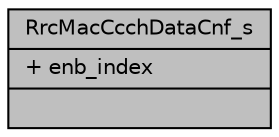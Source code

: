 digraph "RrcMacCcchDataCnf_s"
{
 // LATEX_PDF_SIZE
  edge [fontname="Helvetica",fontsize="10",labelfontname="Helvetica",labelfontsize="10"];
  node [fontname="Helvetica",fontsize="10",shape=record];
  Node1 [label="{RrcMacCcchDataCnf_s\n|+ enb_index\l|}",height=0.2,width=0.4,color="black", fillcolor="grey75", style="filled", fontcolor="black",tooltip=" "];
}
